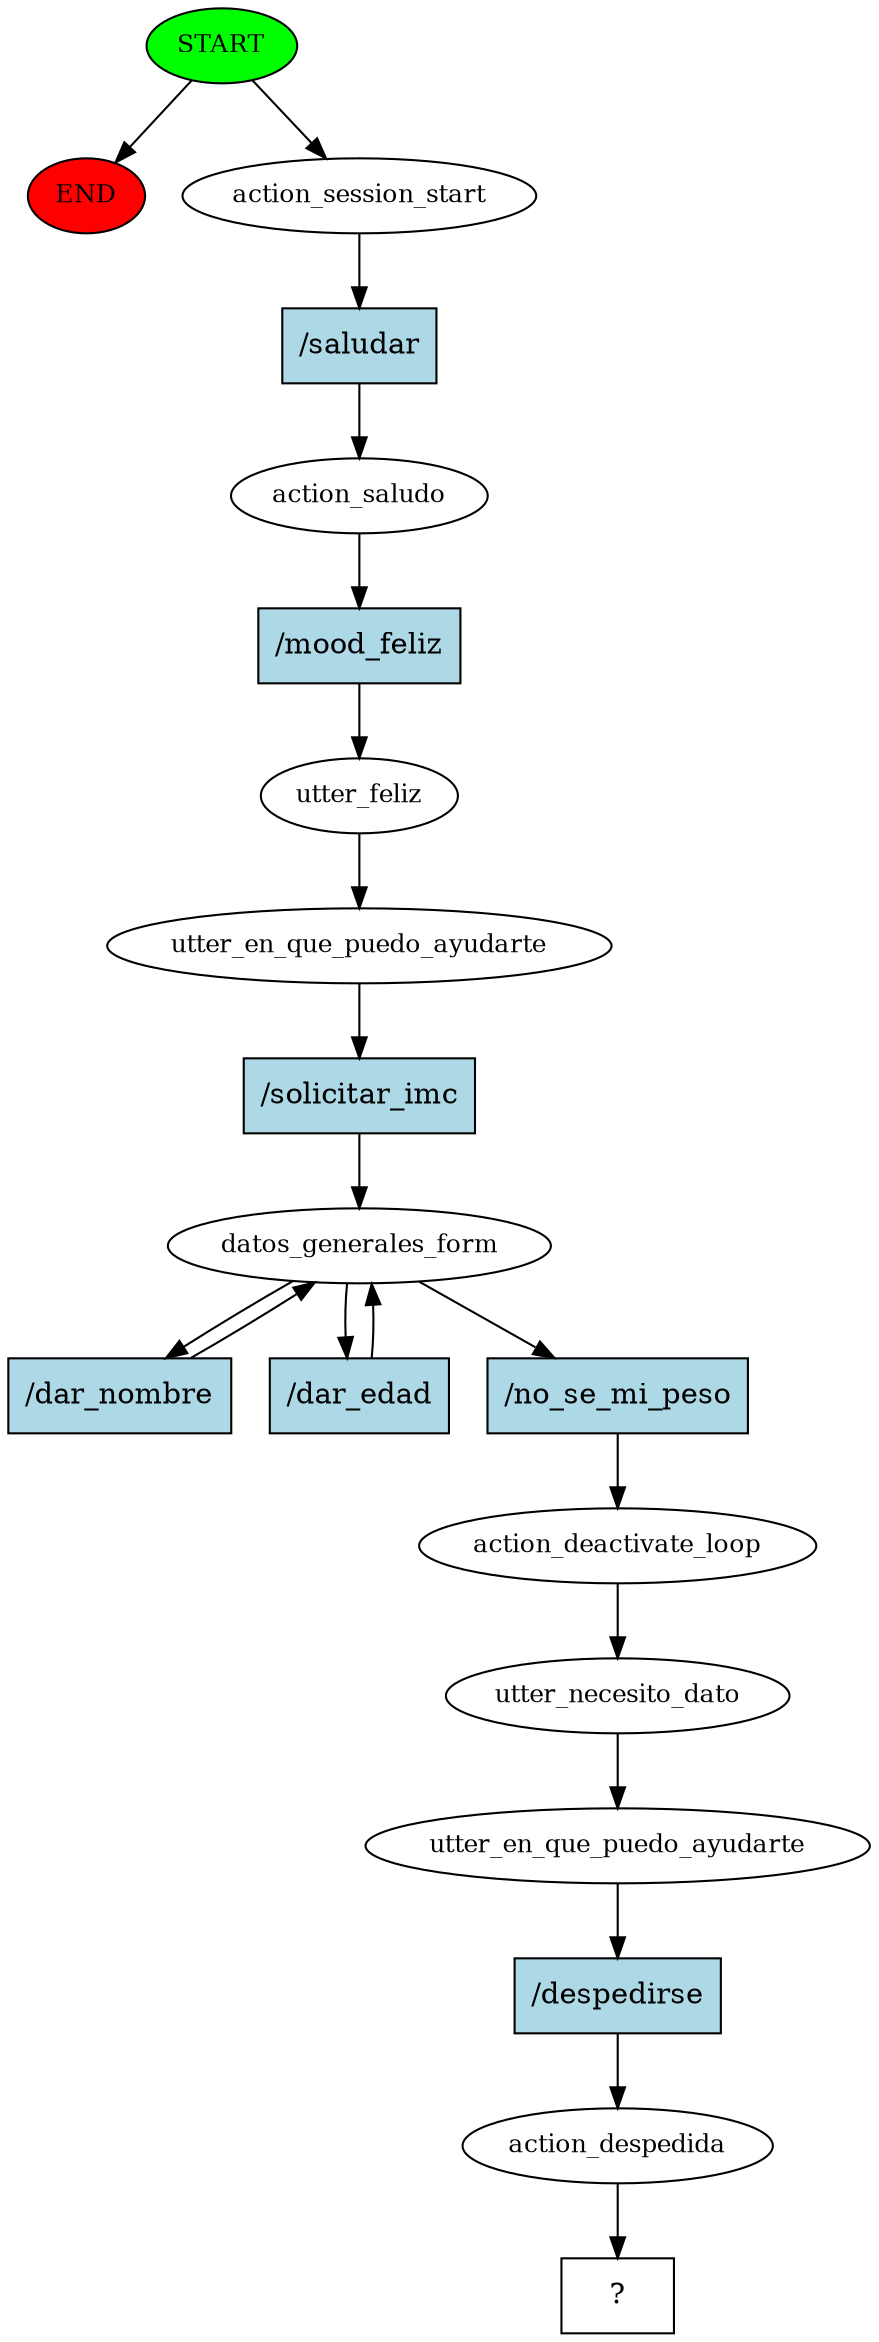 digraph  {
0 [class="start active", fillcolor=green, fontsize=12, label=START, style=filled];
"-1" [class=end, fillcolor=red, fontsize=12, label=END, style=filled];
1 [class=active, fontsize=12, label=action_session_start];
2 [class=active, fontsize=12, label=action_saludo];
3 [class=active, fontsize=12, label=utter_feliz];
4 [class=active, fontsize=12, label=utter_en_que_puedo_ayudarte];
5 [class=active, fontsize=12, label=datos_generales_form];
8 [class=active, fontsize=12, label=action_deactivate_loop];
9 [class=active, fontsize=12, label=utter_necesito_dato];
10 [class=active, fontsize=12, label=utter_en_que_puedo_ayudarte];
11 [class=active, fontsize=12, label=action_despedida];
12 [class="intent dashed active", label="  ?  ", shape=rect];
13 [class="intent active", fillcolor=lightblue, label="/saludar", shape=rect, style=filled];
14 [class="intent active", fillcolor=lightblue, label="/mood_feliz", shape=rect, style=filled];
15 [class="intent active", fillcolor=lightblue, label="/solicitar_imc", shape=rect, style=filled];
16 [class="intent active", fillcolor=lightblue, label="/dar_nombre", shape=rect, style=filled];
17 [class="intent active", fillcolor=lightblue, label="/dar_edad", shape=rect, style=filled];
18 [class="intent active", fillcolor=lightblue, label="/no_se_mi_peso", shape=rect, style=filled];
19 [class="intent active", fillcolor=lightblue, label="/despedirse", shape=rect, style=filled];
0 -> "-1"  [class="", key=NONE, label=""];
0 -> 1  [class=active, key=NONE, label=""];
1 -> 13  [class=active, key=0];
2 -> 14  [class=active, key=0];
3 -> 4  [class=active, key=NONE, label=""];
4 -> 15  [class=active, key=0];
5 -> 16  [class=active, key=0];
5 -> 17  [class=active, key=0];
5 -> 18  [class=active, key=0];
8 -> 9  [class=active, key=NONE, label=""];
9 -> 10  [class=active, key=NONE, label=""];
10 -> 19  [class=active, key=0];
11 -> 12  [class=active, key=NONE, label=""];
13 -> 2  [class=active, key=0];
14 -> 3  [class=active, key=0];
15 -> 5  [class=active, key=0];
16 -> 5  [class=active, key=0];
17 -> 5  [class=active, key=0];
18 -> 8  [class=active, key=0];
19 -> 11  [class=active, key=0];
}
